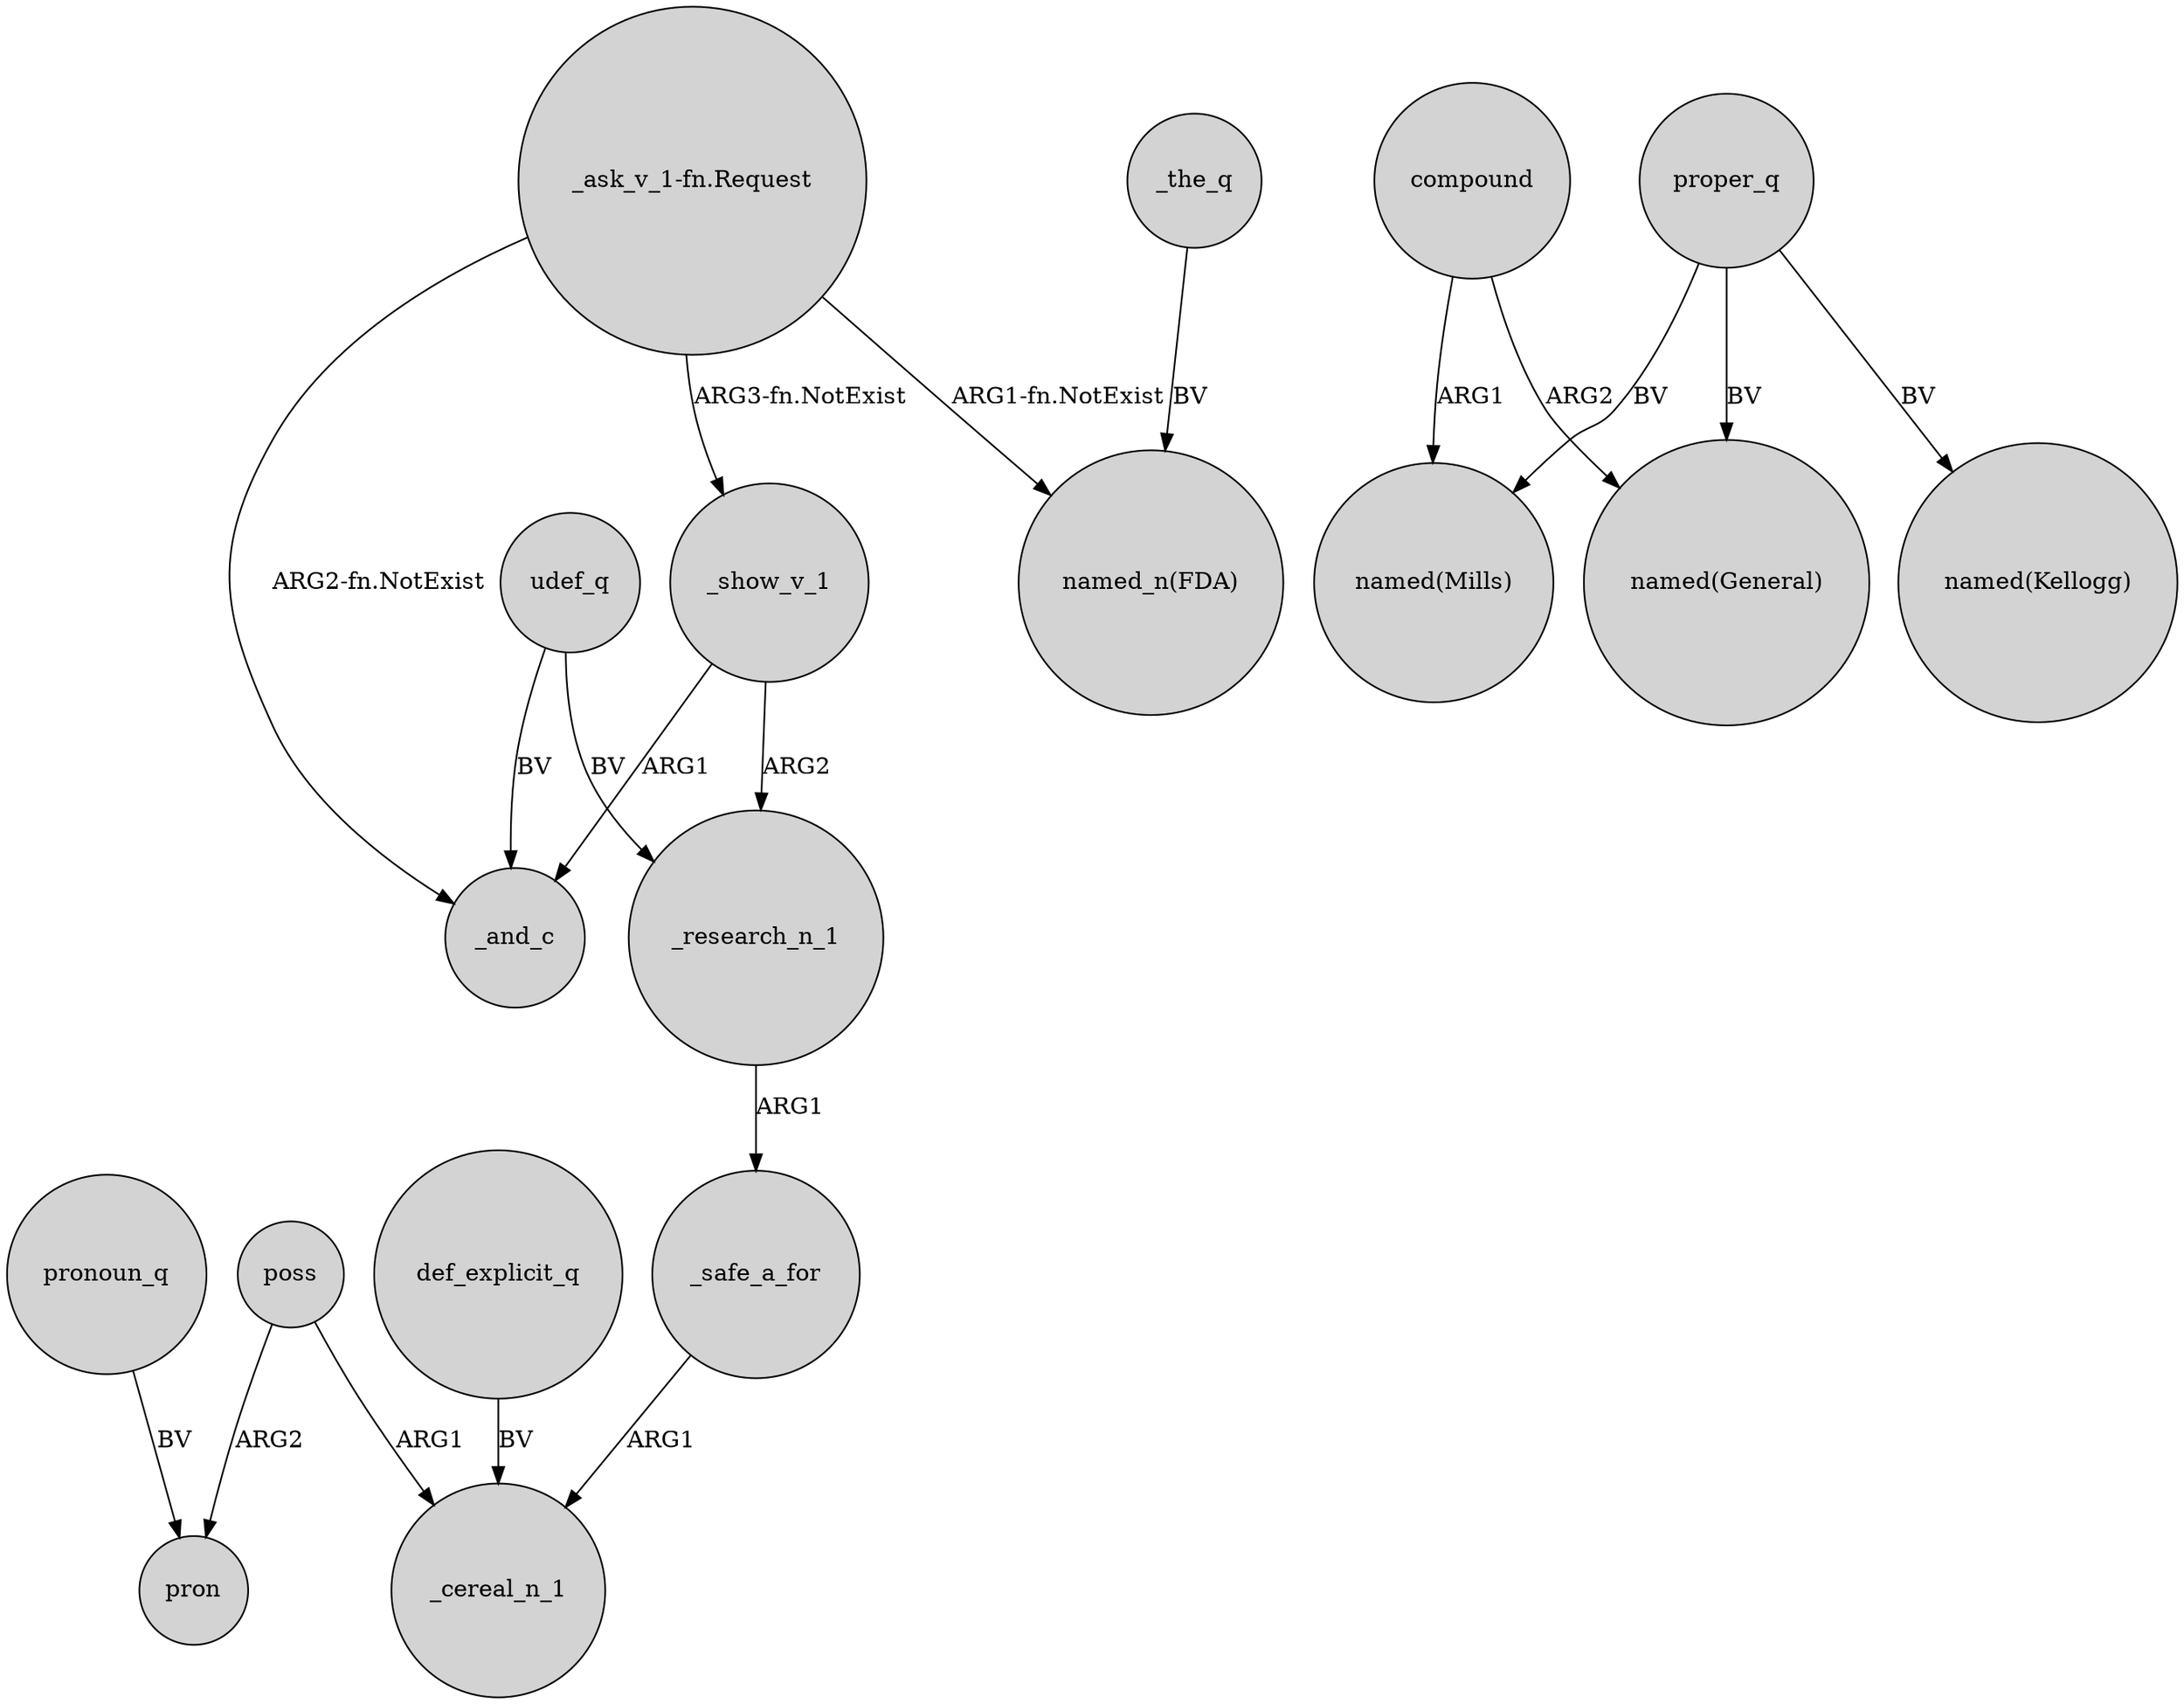 digraph {
	node [shape=circle style=filled]
	poss -> pron [label=ARG2]
	compound -> "named(Mills)" [label=ARG1]
	_research_n_1 -> _safe_a_for [label=ARG1]
	proper_q -> "named(General)" [label=BV]
	udef_q -> _research_n_1 [label=BV]
	compound -> "named(General)" [label=ARG2]
	_show_v_1 -> _research_n_1 [label=ARG2]
	pronoun_q -> pron [label=BV]
	_show_v_1 -> _and_c [label=ARG1]
	_the_q -> "named_n(FDA)" [label=BV]
	proper_q -> "named(Mills)" [label=BV]
	_safe_a_for -> _cereal_n_1 [label=ARG1]
	def_explicit_q -> _cereal_n_1 [label=BV]
	"_ask_v_1-fn.Request" -> _and_c [label="ARG2-fn.NotExist"]
	"_ask_v_1-fn.Request" -> "named_n(FDA)" [label="ARG1-fn.NotExist"]
	poss -> _cereal_n_1 [label=ARG1]
	udef_q -> _and_c [label=BV]
	"_ask_v_1-fn.Request" -> _show_v_1 [label="ARG3-fn.NotExist"]
	proper_q -> "named(Kellogg)" [label=BV]
}
